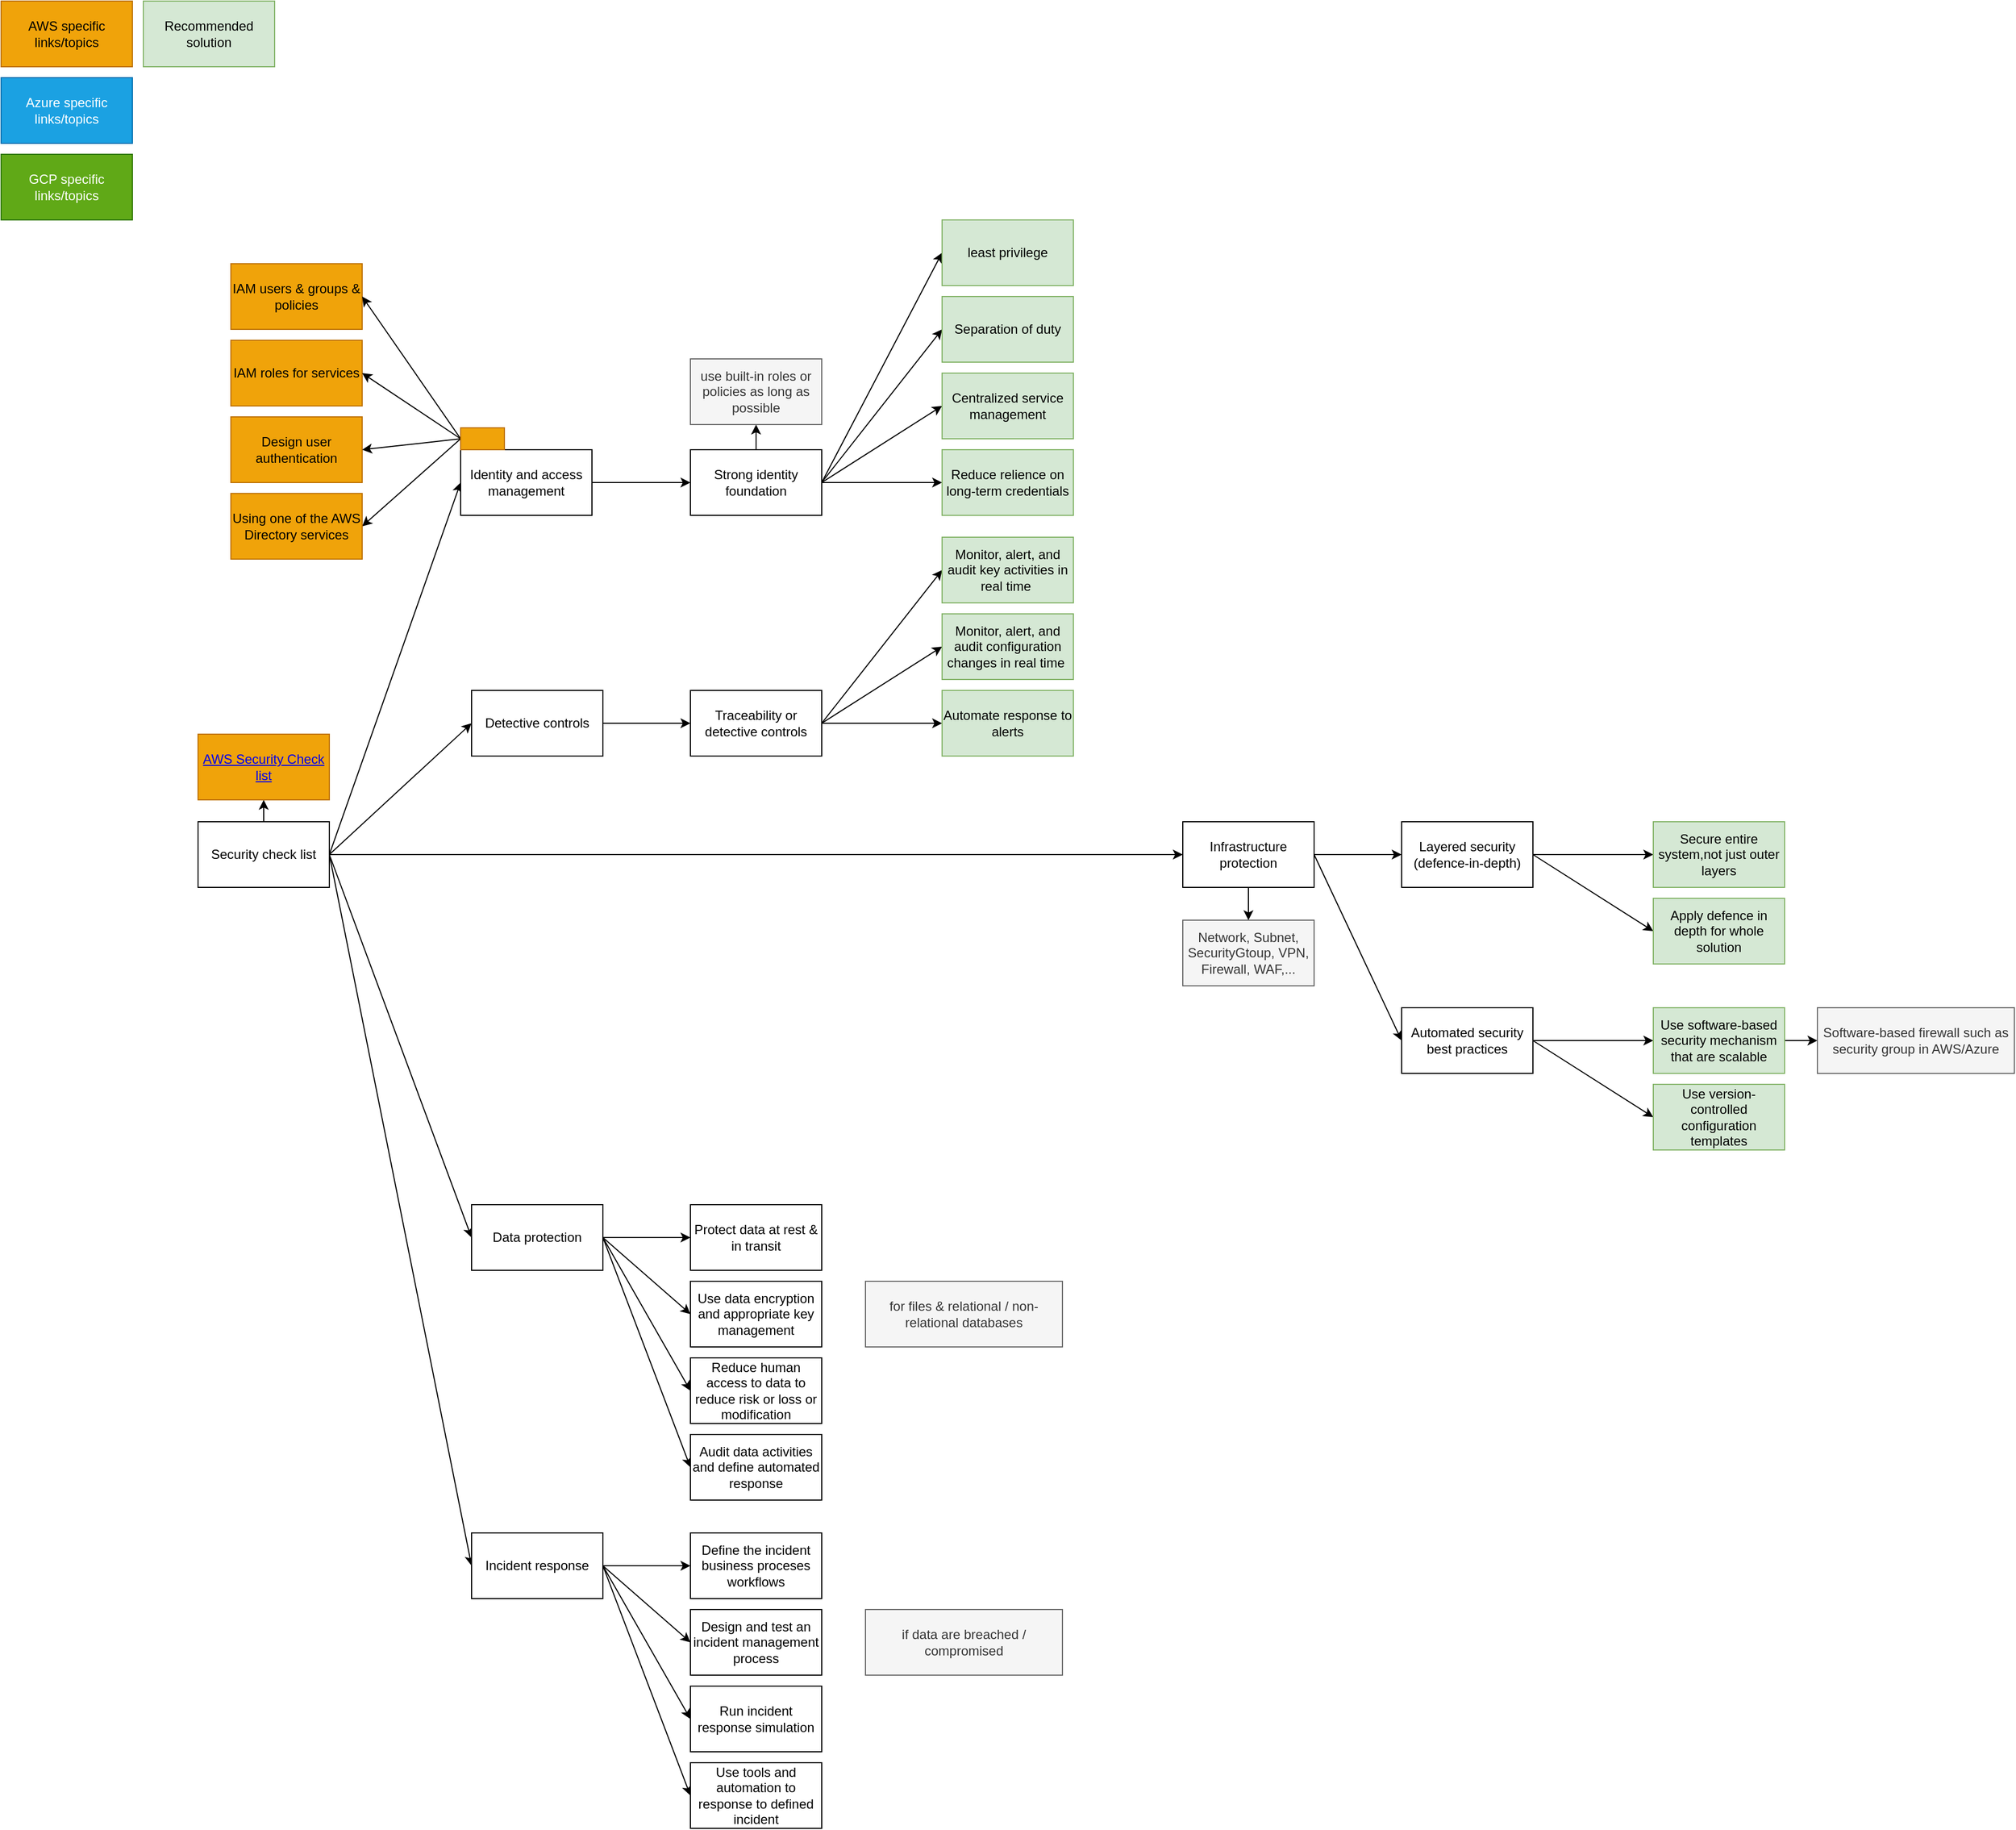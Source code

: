 <mxfile version="16.5.3" type="github">
  <diagram id="cd5pNDrRVSPDS-pt2z1M" name="strategy">
    <mxGraphModel dx="1293" dy="1755" grid="1" gridSize="10" guides="1" tooltips="1" connect="1" arrows="1" fold="1" page="1" pageScale="1" pageWidth="850" pageHeight="1100" math="0" shadow="0">
      <root>
        <mxCell id="0" />
        <mxCell id="BeeJKXjpvOMPPVN1DQLn-12" value="high-level-plan" style="" parent="0" />
        <mxCell id="BeeJKXjpvOMPPVN1DQLn-13" style="edgeStyle=none;rounded=0;orthogonalLoop=1;jettySize=auto;html=1;exitX=1;exitY=0.5;exitDx=0;exitDy=0;entryX=0;entryY=0.5;entryDx=0;entryDy=0;" edge="1" parent="BeeJKXjpvOMPPVN1DQLn-12" source="BeeJKXjpvOMPPVN1DQLn-19" target="BeeJKXjpvOMPPVN1DQLn-21">
          <mxGeometry relative="1" as="geometry" />
        </mxCell>
        <mxCell id="BeeJKXjpvOMPPVN1DQLn-14" style="edgeStyle=none;rounded=0;orthogonalLoop=1;jettySize=auto;html=1;exitX=1;exitY=0.5;exitDx=0;exitDy=0;entryX=0;entryY=0.5;entryDx=0;entryDy=0;" edge="1" parent="BeeJKXjpvOMPPVN1DQLn-12" source="BeeJKXjpvOMPPVN1DQLn-19" target="BeeJKXjpvOMPPVN1DQLn-23">
          <mxGeometry relative="1" as="geometry" />
        </mxCell>
        <mxCell id="BeeJKXjpvOMPPVN1DQLn-15" style="edgeStyle=none;rounded=0;orthogonalLoop=1;jettySize=auto;html=1;exitX=1;exitY=0.5;exitDx=0;exitDy=0;entryX=0;entryY=0.5;entryDx=0;entryDy=0;" edge="1" parent="BeeJKXjpvOMPPVN1DQLn-12" source="BeeJKXjpvOMPPVN1DQLn-19" target="BeeJKXjpvOMPPVN1DQLn-26">
          <mxGeometry relative="1" as="geometry" />
        </mxCell>
        <mxCell id="BeeJKXjpvOMPPVN1DQLn-16" style="edgeStyle=none;rounded=0;orthogonalLoop=1;jettySize=auto;html=1;exitX=1;exitY=0.5;exitDx=0;exitDy=0;entryX=0;entryY=0.5;entryDx=0;entryDy=0;" edge="1" parent="BeeJKXjpvOMPPVN1DQLn-12" source="BeeJKXjpvOMPPVN1DQLn-19" target="BeeJKXjpvOMPPVN1DQLn-31">
          <mxGeometry relative="1" as="geometry" />
        </mxCell>
        <mxCell id="BeeJKXjpvOMPPVN1DQLn-17" style="edgeStyle=none;rounded=0;orthogonalLoop=1;jettySize=auto;html=1;exitX=1;exitY=0.5;exitDx=0;exitDy=0;entryX=0;entryY=0.5;entryDx=0;entryDy=0;" edge="1" parent="BeeJKXjpvOMPPVN1DQLn-12" source="BeeJKXjpvOMPPVN1DQLn-19" target="BeeJKXjpvOMPPVN1DQLn-36">
          <mxGeometry relative="1" as="geometry" />
        </mxCell>
        <mxCell id="BeeJKXjpvOMPPVN1DQLn-18" value="" style="edgeStyle=none;rounded=0;orthogonalLoop=1;jettySize=auto;html=1;" edge="1" parent="BeeJKXjpvOMPPVN1DQLn-12" source="BeeJKXjpvOMPPVN1DQLn-19">
          <mxGeometry relative="1" as="geometry">
            <mxPoint x="290" y="490" as="targetPoint" />
          </mxGeometry>
        </mxCell>
        <mxCell id="BeeJKXjpvOMPPVN1DQLn-19" value="Security check list" style="rounded=0;whiteSpace=wrap;html=1;" vertex="1" parent="BeeJKXjpvOMPPVN1DQLn-12">
          <mxGeometry x="230" y="510" width="120" height="60" as="geometry" />
        </mxCell>
        <mxCell id="BeeJKXjpvOMPPVN1DQLn-20" style="edgeStyle=none;rounded=0;orthogonalLoop=1;jettySize=auto;html=1;entryX=0;entryY=0.5;entryDx=0;entryDy=0;exitX=1;exitY=0.5;exitDx=0;exitDy=0;" edge="1" parent="BeeJKXjpvOMPPVN1DQLn-12" source="BeeJKXjpvOMPPVN1DQLn-21" target="BeeJKXjpvOMPPVN1DQLn-38">
          <mxGeometry relative="1" as="geometry" />
        </mxCell>
        <mxCell id="BeeJKXjpvOMPPVN1DQLn-21" value="Identity and access management" style="whiteSpace=wrap;html=1;rounded=0;" vertex="1" parent="BeeJKXjpvOMPPVN1DQLn-12">
          <mxGeometry x="470" y="170" width="120" height="60" as="geometry" />
        </mxCell>
        <mxCell id="BeeJKXjpvOMPPVN1DQLn-22" style="edgeStyle=none;rounded=0;orthogonalLoop=1;jettySize=auto;html=1;entryX=0;entryY=0.5;entryDx=0;entryDy=0;" edge="1" parent="BeeJKXjpvOMPPVN1DQLn-12" source="BeeJKXjpvOMPPVN1DQLn-23" target="BeeJKXjpvOMPPVN1DQLn-39">
          <mxGeometry relative="1" as="geometry" />
        </mxCell>
        <mxCell id="BeeJKXjpvOMPPVN1DQLn-23" value="Detective controls" style="whiteSpace=wrap;html=1;rounded=0;" vertex="1" parent="BeeJKXjpvOMPPVN1DQLn-12">
          <mxGeometry x="480" y="390" width="120" height="60" as="geometry" />
        </mxCell>
        <mxCell id="BeeJKXjpvOMPPVN1DQLn-24" style="edgeStyle=none;rounded=0;orthogonalLoop=1;jettySize=auto;html=1;exitX=1;exitY=0.5;exitDx=0;exitDy=0;entryX=0;entryY=0.5;entryDx=0;entryDy=0;" edge="1" parent="BeeJKXjpvOMPPVN1DQLn-12" source="BeeJKXjpvOMPPVN1DQLn-26" target="BeeJKXjpvOMPPVN1DQLn-40">
          <mxGeometry relative="1" as="geometry" />
        </mxCell>
        <mxCell id="BeeJKXjpvOMPPVN1DQLn-25" style="edgeStyle=none;rounded=0;orthogonalLoop=1;jettySize=auto;html=1;exitX=1;exitY=0.5;exitDx=0;exitDy=0;entryX=0;entryY=0.5;entryDx=0;entryDy=0;" edge="1" parent="BeeJKXjpvOMPPVN1DQLn-12" source="BeeJKXjpvOMPPVN1DQLn-26" target="BeeJKXjpvOMPPVN1DQLn-41">
          <mxGeometry relative="1" as="geometry" />
        </mxCell>
        <mxCell id="BeeJKXjpvOMPPVN1DQLn-58" style="edgeStyle=none;rounded=0;orthogonalLoop=1;jettySize=auto;html=1;entryX=0.5;entryY=0;entryDx=0;entryDy=0;" edge="1" parent="BeeJKXjpvOMPPVN1DQLn-12" source="BeeJKXjpvOMPPVN1DQLn-26" target="BeeJKXjpvOMPPVN1DQLn-57">
          <mxGeometry relative="1" as="geometry" />
        </mxCell>
        <mxCell id="BeeJKXjpvOMPPVN1DQLn-26" value="Infrastructure protection" style="whiteSpace=wrap;html=1;rounded=0;" vertex="1" parent="BeeJKXjpvOMPPVN1DQLn-12">
          <mxGeometry x="1130" y="510" width="120" height="60" as="geometry" />
        </mxCell>
        <mxCell id="BeeJKXjpvOMPPVN1DQLn-27" value="" style="edgeStyle=none;rounded=0;orthogonalLoop=1;jettySize=auto;html=1;" edge="1" parent="BeeJKXjpvOMPPVN1DQLn-12" source="BeeJKXjpvOMPPVN1DQLn-31" target="BeeJKXjpvOMPPVN1DQLn-43">
          <mxGeometry relative="1" as="geometry" />
        </mxCell>
        <mxCell id="BeeJKXjpvOMPPVN1DQLn-28" style="edgeStyle=none;rounded=0;orthogonalLoop=1;jettySize=auto;html=1;exitX=1;exitY=0.5;exitDx=0;exitDy=0;entryX=0;entryY=0.5;entryDx=0;entryDy=0;" edge="1" parent="BeeJKXjpvOMPPVN1DQLn-12" source="BeeJKXjpvOMPPVN1DQLn-31" target="BeeJKXjpvOMPPVN1DQLn-44">
          <mxGeometry relative="1" as="geometry" />
        </mxCell>
        <mxCell id="BeeJKXjpvOMPPVN1DQLn-29" style="edgeStyle=none;rounded=0;orthogonalLoop=1;jettySize=auto;html=1;exitX=1;exitY=0.5;exitDx=0;exitDy=0;entryX=0;entryY=0.5;entryDx=0;entryDy=0;" edge="1" parent="BeeJKXjpvOMPPVN1DQLn-12" source="BeeJKXjpvOMPPVN1DQLn-31" target="BeeJKXjpvOMPPVN1DQLn-46">
          <mxGeometry relative="1" as="geometry" />
        </mxCell>
        <mxCell id="BeeJKXjpvOMPPVN1DQLn-30" style="edgeStyle=none;rounded=0;orthogonalLoop=1;jettySize=auto;html=1;exitX=1;exitY=0.5;exitDx=0;exitDy=0;entryX=0;entryY=0.5;entryDx=0;entryDy=0;" edge="1" parent="BeeJKXjpvOMPPVN1DQLn-12" source="BeeJKXjpvOMPPVN1DQLn-31" target="BeeJKXjpvOMPPVN1DQLn-47">
          <mxGeometry relative="1" as="geometry" />
        </mxCell>
        <mxCell id="BeeJKXjpvOMPPVN1DQLn-31" value="Data protection" style="whiteSpace=wrap;html=1;rounded=0;" vertex="1" parent="BeeJKXjpvOMPPVN1DQLn-12">
          <mxGeometry x="480" y="860" width="120" height="60" as="geometry" />
        </mxCell>
        <mxCell id="BeeJKXjpvOMPPVN1DQLn-32" style="edgeStyle=none;rounded=0;orthogonalLoop=1;jettySize=auto;html=1;entryX=0;entryY=0.5;entryDx=0;entryDy=0;" edge="1" parent="BeeJKXjpvOMPPVN1DQLn-12" source="BeeJKXjpvOMPPVN1DQLn-36" target="BeeJKXjpvOMPPVN1DQLn-42">
          <mxGeometry relative="1" as="geometry" />
        </mxCell>
        <mxCell id="BeeJKXjpvOMPPVN1DQLn-33" style="edgeStyle=none;rounded=0;orthogonalLoop=1;jettySize=auto;html=1;exitX=1;exitY=0.5;exitDx=0;exitDy=0;entryX=0;entryY=0.5;entryDx=0;entryDy=0;" edge="1" parent="BeeJKXjpvOMPPVN1DQLn-12" source="BeeJKXjpvOMPPVN1DQLn-36" target="BeeJKXjpvOMPPVN1DQLn-48">
          <mxGeometry relative="1" as="geometry" />
        </mxCell>
        <mxCell id="BeeJKXjpvOMPPVN1DQLn-34" style="edgeStyle=none;rounded=0;orthogonalLoop=1;jettySize=auto;html=1;exitX=1;exitY=0.5;exitDx=0;exitDy=0;entryX=0;entryY=0.5;entryDx=0;entryDy=0;" edge="1" parent="BeeJKXjpvOMPPVN1DQLn-12" source="BeeJKXjpvOMPPVN1DQLn-36" target="BeeJKXjpvOMPPVN1DQLn-50">
          <mxGeometry relative="1" as="geometry" />
        </mxCell>
        <mxCell id="BeeJKXjpvOMPPVN1DQLn-35" style="edgeStyle=none;rounded=0;orthogonalLoop=1;jettySize=auto;html=1;exitX=1;exitY=0.5;exitDx=0;exitDy=0;entryX=0;entryY=0.5;entryDx=0;entryDy=0;" edge="1" parent="BeeJKXjpvOMPPVN1DQLn-12" source="BeeJKXjpvOMPPVN1DQLn-36" target="BeeJKXjpvOMPPVN1DQLn-51">
          <mxGeometry relative="1" as="geometry" />
        </mxCell>
        <mxCell id="BeeJKXjpvOMPPVN1DQLn-36" value="Incident response" style="whiteSpace=wrap;html=1;rounded=0;" vertex="1" parent="BeeJKXjpvOMPPVN1DQLn-12">
          <mxGeometry x="480" y="1160" width="120" height="60" as="geometry" />
        </mxCell>
        <mxCell id="BeeJKXjpvOMPPVN1DQLn-37" style="edgeStyle=orthogonalEdgeStyle;rounded=0;orthogonalLoop=1;jettySize=auto;html=1;entryX=0.5;entryY=1;entryDx=0;entryDy=0;" edge="1" parent="BeeJKXjpvOMPPVN1DQLn-12" source="BeeJKXjpvOMPPVN1DQLn-38" target="BeeJKXjpvOMPPVN1DQLn-52">
          <mxGeometry relative="1" as="geometry" />
        </mxCell>
        <mxCell id="BeeJKXjpvOMPPVN1DQLn-38" value="Strong identity foundation" style="whiteSpace=wrap;html=1;rounded=0;" vertex="1" parent="BeeJKXjpvOMPPVN1DQLn-12">
          <mxGeometry x="680" y="170" width="120" height="60" as="geometry" />
        </mxCell>
        <mxCell id="BeeJKXjpvOMPPVN1DQLn-39" value="Traceability or detective controls" style="whiteSpace=wrap;html=1;rounded=0;" vertex="1" parent="BeeJKXjpvOMPPVN1DQLn-12">
          <mxGeometry x="680" y="390" width="120" height="60" as="geometry" />
        </mxCell>
        <mxCell id="BeeJKXjpvOMPPVN1DQLn-40" value="Layered security (defence-in-depth)" style="whiteSpace=wrap;html=1;rounded=0;" vertex="1" parent="BeeJKXjpvOMPPVN1DQLn-12">
          <mxGeometry x="1330" y="510" width="120" height="60" as="geometry" />
        </mxCell>
        <mxCell id="BeeJKXjpvOMPPVN1DQLn-41" value="Automated security best practices" style="whiteSpace=wrap;html=1;rounded=0;" vertex="1" parent="BeeJKXjpvOMPPVN1DQLn-12">
          <mxGeometry x="1330" y="680" width="120" height="60" as="geometry" />
        </mxCell>
        <mxCell id="BeeJKXjpvOMPPVN1DQLn-42" value="Define the incident business proceses workflows" style="whiteSpace=wrap;html=1;rounded=0;" vertex="1" parent="BeeJKXjpvOMPPVN1DQLn-12">
          <mxGeometry x="680" y="1160" width="120" height="60" as="geometry" />
        </mxCell>
        <mxCell id="BeeJKXjpvOMPPVN1DQLn-43" value="Protect data at rest &amp;amp; in transit" style="whiteSpace=wrap;html=1;rounded=0;" vertex="1" parent="BeeJKXjpvOMPPVN1DQLn-12">
          <mxGeometry x="680" y="860" width="120" height="60" as="geometry" />
        </mxCell>
        <mxCell id="BeeJKXjpvOMPPVN1DQLn-44" value="Use data encryption and appropriate key management" style="whiteSpace=wrap;html=1;rounded=0;" vertex="1" parent="BeeJKXjpvOMPPVN1DQLn-12">
          <mxGeometry x="680" y="930" width="120" height="60" as="geometry" />
        </mxCell>
        <mxCell id="BeeJKXjpvOMPPVN1DQLn-45" value="for files &amp;amp; relational / non-relational databases" style="text;html=1;strokeColor=#666666;fillColor=#f5f5f5;align=center;verticalAlign=middle;whiteSpace=wrap;rounded=0;fontColor=#333333;" vertex="1" parent="BeeJKXjpvOMPPVN1DQLn-12">
          <mxGeometry x="840" y="930" width="180" height="60" as="geometry" />
        </mxCell>
        <mxCell id="BeeJKXjpvOMPPVN1DQLn-46" value="Reduce human access to data to reduce risk or loss or modification" style="whiteSpace=wrap;html=1;rounded=0;" vertex="1" parent="BeeJKXjpvOMPPVN1DQLn-12">
          <mxGeometry x="680" y="1000" width="120" height="60" as="geometry" />
        </mxCell>
        <mxCell id="BeeJKXjpvOMPPVN1DQLn-47" value="Audit data activities and define automated response" style="whiteSpace=wrap;html=1;rounded=0;" vertex="1" parent="BeeJKXjpvOMPPVN1DQLn-12">
          <mxGeometry x="680" y="1070" width="120" height="60" as="geometry" />
        </mxCell>
        <mxCell id="BeeJKXjpvOMPPVN1DQLn-48" value="Design and test an incident management process" style="whiteSpace=wrap;html=1;rounded=0;" vertex="1" parent="BeeJKXjpvOMPPVN1DQLn-12">
          <mxGeometry x="680" y="1230" width="120" height="60" as="geometry" />
        </mxCell>
        <mxCell id="BeeJKXjpvOMPPVN1DQLn-49" value="if data are breached / compromised" style="text;html=1;strokeColor=#666666;fillColor=#f5f5f5;align=center;verticalAlign=middle;whiteSpace=wrap;rounded=0;fontColor=#333333;" vertex="1" parent="BeeJKXjpvOMPPVN1DQLn-12">
          <mxGeometry x="840" y="1230" width="180" height="60" as="geometry" />
        </mxCell>
        <mxCell id="BeeJKXjpvOMPPVN1DQLn-50" value="Run incident response simulation" style="whiteSpace=wrap;html=1;rounded=0;" vertex="1" parent="BeeJKXjpvOMPPVN1DQLn-12">
          <mxGeometry x="680" y="1300" width="120" height="60" as="geometry" />
        </mxCell>
        <mxCell id="BeeJKXjpvOMPPVN1DQLn-51" value="Use tools and automation to response to defined incident" style="whiteSpace=wrap;html=1;rounded=0;" vertex="1" parent="BeeJKXjpvOMPPVN1DQLn-12">
          <mxGeometry x="680" y="1370" width="120" height="60" as="geometry" />
        </mxCell>
        <mxCell id="BeeJKXjpvOMPPVN1DQLn-52" value="use built-in roles or policies as long as possible" style="text;html=1;strokeColor=#666666;fillColor=#f5f5f5;align=center;verticalAlign=middle;whiteSpace=wrap;rounded=0;fontColor=#333333;" vertex="1" parent="BeeJKXjpvOMPPVN1DQLn-12">
          <mxGeometry x="680" y="87" width="120" height="60" as="geometry" />
        </mxCell>
        <mxCell id="BeeJKXjpvOMPPVN1DQLn-57" value="Network, Subnet, SecurityGtoup, VPN, Firewall, WAF,..." style="whiteSpace=wrap;html=1;rounded=0;fillColor=#f5f5f5;fontColor=#333333;strokeColor=#666666;" vertex="1" parent="BeeJKXjpvOMPPVN1DQLn-12">
          <mxGeometry x="1130" y="600" width="120" height="60" as="geometry" />
        </mxCell>
        <mxCell id="1" value="solutions" style="locked=1;" parent="0" />
        <mxCell id="YJfL9xpBGpE9jjsirG9W-19" value="&lt;a href=&quot;https://d1.awsstatic.com/whitepapers/Security/AWS_Security_Checklist.pdf&quot;&gt;AWS Security Check list&lt;/a&gt;" style="whiteSpace=wrap;html=1;rounded=0;fillColor=#f0a30a;strokeColor=#BD7000;fontColor=#000000;" parent="1" vertex="1">
          <mxGeometry x="230" y="430" width="120" height="60" as="geometry" />
        </mxCell>
        <mxCell id="YJfL9xpBGpE9jjsirG9W-25" value="" style="edgeStyle=none;rounded=0;orthogonalLoop=1;jettySize=auto;html=1;entryX=0;entryY=0.5;entryDx=0;entryDy=0;exitX=1;exitY=0.5;exitDx=0;exitDy=0;" parent="1" source="BeeJKXjpvOMPPVN1DQLn-38" target="YJfL9xpBGpE9jjsirG9W-24" edge="1">
          <mxGeometry relative="1" as="geometry">
            <mxPoint x="800" y="200" as="sourcePoint" />
          </mxGeometry>
        </mxCell>
        <mxCell id="YJfL9xpBGpE9jjsirG9W-29" style="edgeStyle=none;rounded=0;orthogonalLoop=1;jettySize=auto;html=1;entryX=0;entryY=0.5;entryDx=0;entryDy=0;exitX=1;exitY=0.5;exitDx=0;exitDy=0;" parent="1" source="BeeJKXjpvOMPPVN1DQLn-38" target="YJfL9xpBGpE9jjsirG9W-26" edge="1">
          <mxGeometry relative="1" as="geometry">
            <mxPoint x="800" y="200" as="sourcePoint" />
          </mxGeometry>
        </mxCell>
        <mxCell id="YJfL9xpBGpE9jjsirG9W-30" style="edgeStyle=none;rounded=0;orthogonalLoop=1;jettySize=auto;html=1;exitX=1;exitY=0.5;exitDx=0;exitDy=0;entryX=0;entryY=0.5;entryDx=0;entryDy=0;" parent="1" source="BeeJKXjpvOMPPVN1DQLn-38" target="YJfL9xpBGpE9jjsirG9W-27" edge="1">
          <mxGeometry relative="1" as="geometry">
            <mxPoint x="800" y="200" as="sourcePoint" />
          </mxGeometry>
        </mxCell>
        <mxCell id="YJfL9xpBGpE9jjsirG9W-31" style="edgeStyle=none;rounded=0;orthogonalLoop=1;jettySize=auto;html=1;exitX=1;exitY=0.5;exitDx=0;exitDy=0;entryX=0;entryY=0.5;entryDx=0;entryDy=0;" parent="1" source="BeeJKXjpvOMPPVN1DQLn-38" target="YJfL9xpBGpE9jjsirG9W-28" edge="1">
          <mxGeometry relative="1" as="geometry">
            <mxPoint x="800" y="200" as="sourcePoint" />
          </mxGeometry>
        </mxCell>
        <mxCell id="YJfL9xpBGpE9jjsirG9W-24" value="least privilege" style="whiteSpace=wrap;html=1;rounded=0;fillColor=#d5e8d4;strokeColor=#82b366;" parent="1" vertex="1">
          <mxGeometry x="910" y="-40" width="120" height="60" as="geometry" />
        </mxCell>
        <mxCell id="YJfL9xpBGpE9jjsirG9W-26" value="Separation of duty" style="whiteSpace=wrap;html=1;rounded=0;fillColor=#d5e8d4;strokeColor=#82b366;" parent="1" vertex="1">
          <mxGeometry x="910" y="30" width="120" height="60" as="geometry" />
        </mxCell>
        <mxCell id="YJfL9xpBGpE9jjsirG9W-27" value="Centralized service management" style="whiteSpace=wrap;html=1;rounded=0;fillColor=#d5e8d4;strokeColor=#82b366;" parent="1" vertex="1">
          <mxGeometry x="910" y="100" width="120" height="60" as="geometry" />
        </mxCell>
        <mxCell id="YJfL9xpBGpE9jjsirG9W-28" value="Reduce relience on long-term credentials" style="whiteSpace=wrap;html=1;rounded=0;fillColor=#d5e8d4;strokeColor=#82b366;" parent="1" vertex="1">
          <mxGeometry x="910" y="170" width="120" height="60" as="geometry" />
        </mxCell>
        <mxCell id="YJfL9xpBGpE9jjsirG9W-32" value="AWS specific links/topics" style="rounded=0;whiteSpace=wrap;html=1;fillColor=#f0a30a;fontColor=#000000;strokeColor=#BD7000;" parent="1" vertex="1">
          <mxGeometry x="50" y="-240" width="120" height="60" as="geometry" />
        </mxCell>
        <mxCell id="YJfL9xpBGpE9jjsirG9W-33" value="Azure specific links/topics" style="rounded=0;whiteSpace=wrap;html=1;fillColor=#1ba1e2;fontColor=#ffffff;strokeColor=#006EAF;" parent="1" vertex="1">
          <mxGeometry x="50" y="-170" width="120" height="60" as="geometry" />
        </mxCell>
        <mxCell id="YJfL9xpBGpE9jjsirG9W-34" value="GCP specific links/topics" style="rounded=0;whiteSpace=wrap;html=1;fillColor=#60a917;fontColor=#ffffff;strokeColor=#2D7600;" parent="1" vertex="1">
          <mxGeometry x="50" y="-100" width="120" height="60" as="geometry" />
        </mxCell>
        <mxCell id="YJfL9xpBGpE9jjsirG9W-35" value="Recommended solution" style="rounded=0;whiteSpace=wrap;html=1;fillColor=#d5e8d4;strokeColor=#82b366;" parent="1" vertex="1">
          <mxGeometry x="180" y="-240" width="120" height="60" as="geometry" />
        </mxCell>
        <mxCell id="YJfL9xpBGpE9jjsirG9W-42" style="edgeStyle=none;rounded=0;orthogonalLoop=1;jettySize=auto;html=1;entryX=0;entryY=0.5;entryDx=0;entryDy=0;exitX=1;exitY=0.5;exitDx=0;exitDy=0;" parent="1" source="BeeJKXjpvOMPPVN1DQLn-39" target="YJfL9xpBGpE9jjsirG9W-39" edge="1">
          <mxGeometry relative="1" as="geometry">
            <mxPoint x="800" y="420" as="sourcePoint" />
          </mxGeometry>
        </mxCell>
        <mxCell id="YJfL9xpBGpE9jjsirG9W-43" style="edgeStyle=none;rounded=0;orthogonalLoop=1;jettySize=auto;html=1;exitX=1;exitY=0.5;exitDx=0;exitDy=0;entryX=0;entryY=0.5;entryDx=0;entryDy=0;" parent="1" source="BeeJKXjpvOMPPVN1DQLn-39" target="YJfL9xpBGpE9jjsirG9W-40" edge="1">
          <mxGeometry relative="1" as="geometry">
            <mxPoint x="800" y="420" as="sourcePoint" />
          </mxGeometry>
        </mxCell>
        <mxCell id="YJfL9xpBGpE9jjsirG9W-44" style="edgeStyle=none;rounded=0;orthogonalLoop=1;jettySize=auto;html=1;exitX=1;exitY=0.5;exitDx=0;exitDy=0;entryX=0;entryY=0.5;entryDx=0;entryDy=0;" parent="1" source="BeeJKXjpvOMPPVN1DQLn-39" target="YJfL9xpBGpE9jjsirG9W-41" edge="1">
          <mxGeometry relative="1" as="geometry">
            <mxPoint x="800" y="420" as="sourcePoint" />
          </mxGeometry>
        </mxCell>
        <mxCell id="YJfL9xpBGpE9jjsirG9W-39" value="Monitor, alert, and audit key activities in real time&amp;nbsp;" style="whiteSpace=wrap;html=1;rounded=0;fillColor=#d5e8d4;strokeColor=#82b366;" parent="1" vertex="1">
          <mxGeometry x="910" y="250" width="120" height="60" as="geometry" />
        </mxCell>
        <mxCell id="YJfL9xpBGpE9jjsirG9W-40" value="Monitor, alert, and audit configuration changes in real time&amp;nbsp;" style="whiteSpace=wrap;html=1;rounded=0;fillColor=#d5e8d4;strokeColor=#82b366;" parent="1" vertex="1">
          <mxGeometry x="910" y="320" width="120" height="60" as="geometry" />
        </mxCell>
        <mxCell id="YJfL9xpBGpE9jjsirG9W-41" value="Automate response to alerts" style="whiteSpace=wrap;html=1;rounded=0;fillColor=#d5e8d4;strokeColor=#82b366;" parent="1" vertex="1">
          <mxGeometry x="910" y="390" width="120" height="60" as="geometry" />
        </mxCell>
        <mxCell id="YJfL9xpBGpE9jjsirG9W-50" style="edgeStyle=none;rounded=0;orthogonalLoop=1;jettySize=auto;html=1;exitX=1;exitY=0.5;exitDx=0;exitDy=0;entryX=0;entryY=0.5;entryDx=0;entryDy=0;" parent="1" source="BeeJKXjpvOMPPVN1DQLn-40" target="YJfL9xpBGpE9jjsirG9W-49" edge="1">
          <mxGeometry relative="1" as="geometry">
            <mxPoint x="1450" y="540" as="sourcePoint" />
          </mxGeometry>
        </mxCell>
        <mxCell id="YJfL9xpBGpE9jjsirG9W-52" style="edgeStyle=none;rounded=0;orthogonalLoop=1;jettySize=auto;html=1;exitX=1;exitY=0.5;exitDx=0;exitDy=0;entryX=0;entryY=0.5;entryDx=0;entryDy=0;" parent="1" source="BeeJKXjpvOMPPVN1DQLn-40" target="YJfL9xpBGpE9jjsirG9W-51" edge="1">
          <mxGeometry relative="1" as="geometry">
            <mxPoint x="1450" y="540" as="sourcePoint" />
          </mxGeometry>
        </mxCell>
        <mxCell id="YJfL9xpBGpE9jjsirG9W-54" style="edgeStyle=none;rounded=0;orthogonalLoop=1;jettySize=auto;html=1;exitX=1;exitY=0.5;exitDx=0;exitDy=0;entryX=0;entryY=0.5;entryDx=0;entryDy=0;" parent="1" source="BeeJKXjpvOMPPVN1DQLn-41" target="YJfL9xpBGpE9jjsirG9W-53" edge="1">
          <mxGeometry relative="1" as="geometry">
            <mxPoint x="1450" y="710" as="sourcePoint" />
          </mxGeometry>
        </mxCell>
        <mxCell id="YJfL9xpBGpE9jjsirG9W-58" style="edgeStyle=none;rounded=0;orthogonalLoop=1;jettySize=auto;html=1;exitX=1;exitY=0.5;exitDx=0;exitDy=0;entryX=0;entryY=0.5;entryDx=0;entryDy=0;" parent="1" source="BeeJKXjpvOMPPVN1DQLn-41" target="YJfL9xpBGpE9jjsirG9W-57" edge="1">
          <mxGeometry relative="1" as="geometry">
            <mxPoint x="1450" y="710" as="sourcePoint" />
          </mxGeometry>
        </mxCell>
        <mxCell id="YJfL9xpBGpE9jjsirG9W-49" value="Secure entire system,not just outer layers" style="whiteSpace=wrap;html=1;rounded=0;fillColor=#d5e8d4;strokeColor=#82b366;" parent="1" vertex="1">
          <mxGeometry x="1560" y="510" width="120" height="60" as="geometry" />
        </mxCell>
        <mxCell id="YJfL9xpBGpE9jjsirG9W-51" value="Apply defence in depth for whole solution" style="whiteSpace=wrap;html=1;rounded=0;fillColor=#d5e8d4;strokeColor=#82b366;" parent="1" vertex="1">
          <mxGeometry x="1560" y="580" width="120" height="60" as="geometry" />
        </mxCell>
        <mxCell id="YJfL9xpBGpE9jjsirG9W-56" style="edgeStyle=none;rounded=0;orthogonalLoop=1;jettySize=auto;html=1;exitX=1;exitY=0.5;exitDx=0;exitDy=0;entryX=0;entryY=0.5;entryDx=0;entryDy=0;" parent="1" source="YJfL9xpBGpE9jjsirG9W-53" target="YJfL9xpBGpE9jjsirG9W-55" edge="1">
          <mxGeometry relative="1" as="geometry" />
        </mxCell>
        <mxCell id="YJfL9xpBGpE9jjsirG9W-53" value="Use software-based security mechanism that are scalable" style="whiteSpace=wrap;html=1;rounded=0;fillColor=#d5e8d4;strokeColor=#82b366;" parent="1" vertex="1">
          <mxGeometry x="1560" y="680" width="120" height="60" as="geometry" />
        </mxCell>
        <mxCell id="YJfL9xpBGpE9jjsirG9W-55" value="Software-based firewall such as security group in AWS/Azure" style="text;html=1;strokeColor=#666666;fillColor=#f5f5f5;align=center;verticalAlign=middle;whiteSpace=wrap;rounded=0;fontColor=#333333;" parent="1" vertex="1">
          <mxGeometry x="1710" y="680" width="180" height="60" as="geometry" />
        </mxCell>
        <mxCell id="YJfL9xpBGpE9jjsirG9W-57" value="Use version-controlled configuration templates" style="whiteSpace=wrap;html=1;rounded=0;fillColor=#d5e8d4;strokeColor=#82b366;" parent="1" vertex="1">
          <mxGeometry x="1560" y="750" width="120" height="60" as="geometry" />
        </mxCell>
        <mxCell id="YJfL9xpBGpE9jjsirG9W-65" style="edgeStyle=none;rounded=0;orthogonalLoop=1;jettySize=auto;html=1;exitX=1;exitY=0.5;exitDx=0;exitDy=0;entryX=0;entryY=0.5;entryDx=0;entryDy=0;" parent="1" target="YJfL9xpBGpE9jjsirG9W-64" edge="1">
          <mxGeometry relative="1" as="geometry">
            <mxPoint x="800" y="960" as="sourcePoint" />
          </mxGeometry>
        </mxCell>
        <mxCell id="YJfL9xpBGpE9jjsirG9W-73" style="edgeStyle=none;rounded=0;orthogonalLoop=1;jettySize=auto;html=1;exitX=1;exitY=0.5;exitDx=0;exitDy=0;entryX=0;entryY=0.5;entryDx=0;entryDy=0;" parent="1" target="YJfL9xpBGpE9jjsirG9W-72" edge="1">
          <mxGeometry relative="1" as="geometry">
            <mxPoint x="800" y="1260" as="sourcePoint" />
          </mxGeometry>
        </mxCell>
        <mxCell id="BeeJKXjpvOMPPVN1DQLn-1" value="aws" style="locked=1;" parent="0" />
        <mxCell id="BeeJKXjpvOMPPVN1DQLn-2" value="IAM users &amp;amp; groups &amp;amp; policies" style="whiteSpace=wrap;html=1;rounded=0;fillColor=#f0a30a;strokeColor=#BD7000;fontColor=#000000;" vertex="1" parent="BeeJKXjpvOMPPVN1DQLn-1">
          <mxGeometry x="260" width="120" height="60" as="geometry" />
        </mxCell>
        <mxCell id="BeeJKXjpvOMPPVN1DQLn-3" value="IAM roles for services" style="whiteSpace=wrap;html=1;rounded=0;fillColor=#f0a30a;strokeColor=#BD7000;fontColor=#000000;" vertex="1" parent="BeeJKXjpvOMPPVN1DQLn-1">
          <mxGeometry x="260" y="70" width="120" height="60" as="geometry" />
        </mxCell>
        <mxCell id="BeeJKXjpvOMPPVN1DQLn-4" value="Design user authentication" style="whiteSpace=wrap;html=1;rounded=0;fillColor=#f0a30a;strokeColor=#BD7000;fontColor=#000000;" vertex="1" parent="BeeJKXjpvOMPPVN1DQLn-1">
          <mxGeometry x="260" y="140" width="120" height="60" as="geometry" />
        </mxCell>
        <mxCell id="BeeJKXjpvOMPPVN1DQLn-6" style="rounded=0;orthogonalLoop=1;jettySize=auto;html=1;exitX=0;exitY=0.5;exitDx=0;exitDy=0;entryX=1;entryY=0.5;entryDx=0;entryDy=0;" edge="1" parent="BeeJKXjpvOMPPVN1DQLn-1" source="BeeJKXjpvOMPPVN1DQLn-5" target="BeeJKXjpvOMPPVN1DQLn-4">
          <mxGeometry relative="1" as="geometry" />
        </mxCell>
        <mxCell id="BeeJKXjpvOMPPVN1DQLn-7" style="edgeStyle=none;rounded=0;orthogonalLoop=1;jettySize=auto;html=1;exitX=0;exitY=0.5;exitDx=0;exitDy=0;entryX=1;entryY=0.5;entryDx=0;entryDy=0;" edge="1" parent="BeeJKXjpvOMPPVN1DQLn-1" source="BeeJKXjpvOMPPVN1DQLn-5" target="BeeJKXjpvOMPPVN1DQLn-3">
          <mxGeometry relative="1" as="geometry" />
        </mxCell>
        <mxCell id="BeeJKXjpvOMPPVN1DQLn-8" style="edgeStyle=none;rounded=0;orthogonalLoop=1;jettySize=auto;html=1;entryX=1;entryY=0.5;entryDx=0;entryDy=0;exitX=0;exitY=0.5;exitDx=0;exitDy=0;" edge="1" parent="BeeJKXjpvOMPPVN1DQLn-1" source="BeeJKXjpvOMPPVN1DQLn-5" target="BeeJKXjpvOMPPVN1DQLn-2">
          <mxGeometry relative="1" as="geometry" />
        </mxCell>
        <mxCell id="BeeJKXjpvOMPPVN1DQLn-11" style="edgeStyle=none;rounded=0;orthogonalLoop=1;jettySize=auto;html=1;entryX=1;entryY=0.5;entryDx=0;entryDy=0;exitX=0;exitY=0.5;exitDx=0;exitDy=0;" edge="1" parent="BeeJKXjpvOMPPVN1DQLn-1" source="BeeJKXjpvOMPPVN1DQLn-5" target="BeeJKXjpvOMPPVN1DQLn-10">
          <mxGeometry relative="1" as="geometry" />
        </mxCell>
        <mxCell id="BeeJKXjpvOMPPVN1DQLn-5" value="" style="whiteSpace=wrap;html=1;rounded=0;fillColor=#f0a30a;strokeColor=#BD7000;fontColor=#000000;" vertex="1" parent="BeeJKXjpvOMPPVN1DQLn-1">
          <mxGeometry x="470" y="150" width="40" height="20" as="geometry" />
        </mxCell>
        <mxCell id="BeeJKXjpvOMPPVN1DQLn-10" value="Using one of the AWS Directory services" style="whiteSpace=wrap;html=1;rounded=0;fillColor=#f0a30a;strokeColor=#BD7000;fontColor=#000000;" vertex="1" parent="BeeJKXjpvOMPPVN1DQLn-1">
          <mxGeometry x="260" y="210" width="120" height="60" as="geometry" />
        </mxCell>
      </root>
    </mxGraphModel>
  </diagram>
</mxfile>
